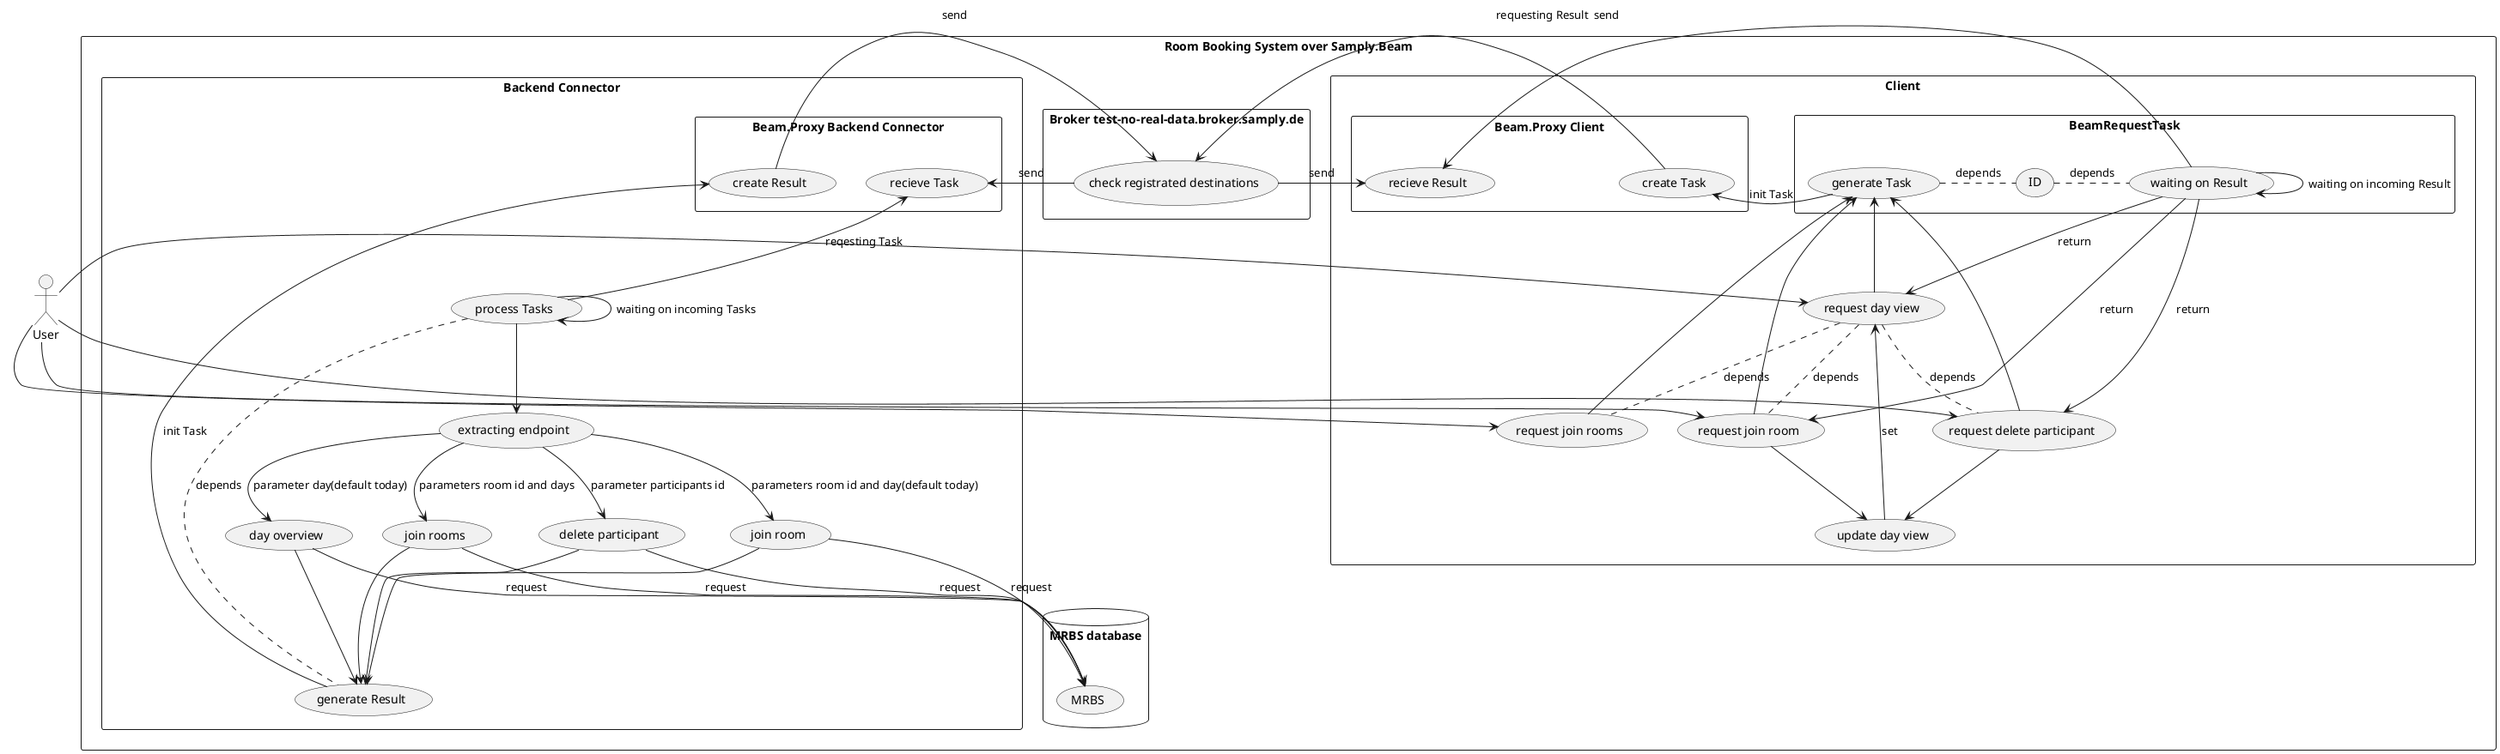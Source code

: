 @startuml
actor User
rectangle "Room Booking System over Samply.Beam" {
    rectangle Client {
        User -> (request day view)
        User -> (request delete participant)
        User -> (request join room)
        User -> (request join rooms)
        (request day view) .. (request join room): depends
        (request day view) .. (request delete participant) : depends
        (request day view) .. (request join rooms): depends
        (request day view) <-- (update day view): set
        (request delete participant) --> (update day view)
        (request join room) --> (update day view)

        rectangle "BeamRequestTask" {
            (generate Task) <-- (request day view)
            (generate Task) <-- (request delete participant)
            (generate Task) <-- (request join room)
            (generate Task) <-- (request join rooms)
            (generate Task) . (ID): depends
            (ID) . (waiting on Result): depends 
            (waiting on Result) --> (request day view): return
            (waiting on Result) --> (request join room): return
            (waiting on Result) --> (request delete participant): return
            (waiting on Result) -> (waiting on Result): waiting on incoming Result
        }
        rectangle "Beam.Proxy Client" {
            (generate Task) -> (create Task): init Task
            (recieve Result) <- (waiting on Result): requesting Result
        }
    }
    rectangle "Broker test-no-real-data.broker.samply.de" {
        (create Task) -> (check registrated destinations): send
        (recieve Result) <- (check registrated destinations): send
    }
    rectangle "Backend Connector" {
        rectangle "Beam.Proxy Backend Connector" {
            (check registrated destinations) -> (recieve Task): send
            (create Result) -> (check registrated destinations): send
        }
        (recieve Task) <-- (process Tasks): reqesting Task
        (process Tasks) -> (process Tasks): waiting on incoming Tasks
        (process Tasks) --> (extracting endpoint)
        (process Tasks) . (generate Result): depends
        (extracting endpoint) --> (day overview): parameter day(default today)
        (extracting endpoint) --> (join room): parameters room id and day(default today)
        (extracting endpoint) --> (join rooms): parameters room id and days
        (extracting endpoint) --> (delete participant): parameter participants id
        (day overview) --> (generate Result)
        (join room) --> (generate Result)
        (join rooms) --> (generate Result)
        (delete participant) --> (generate Result)
        (generate Result) -> (create Result): init Task
    }
    database "MRBS database" {
            (day overview) --> (MRBS): request
            (join room) --> (MRBS): request
            (join rooms) --> (MRBS): request
            (delete participant) --> (MRBS): request
    }
}
@enduml
